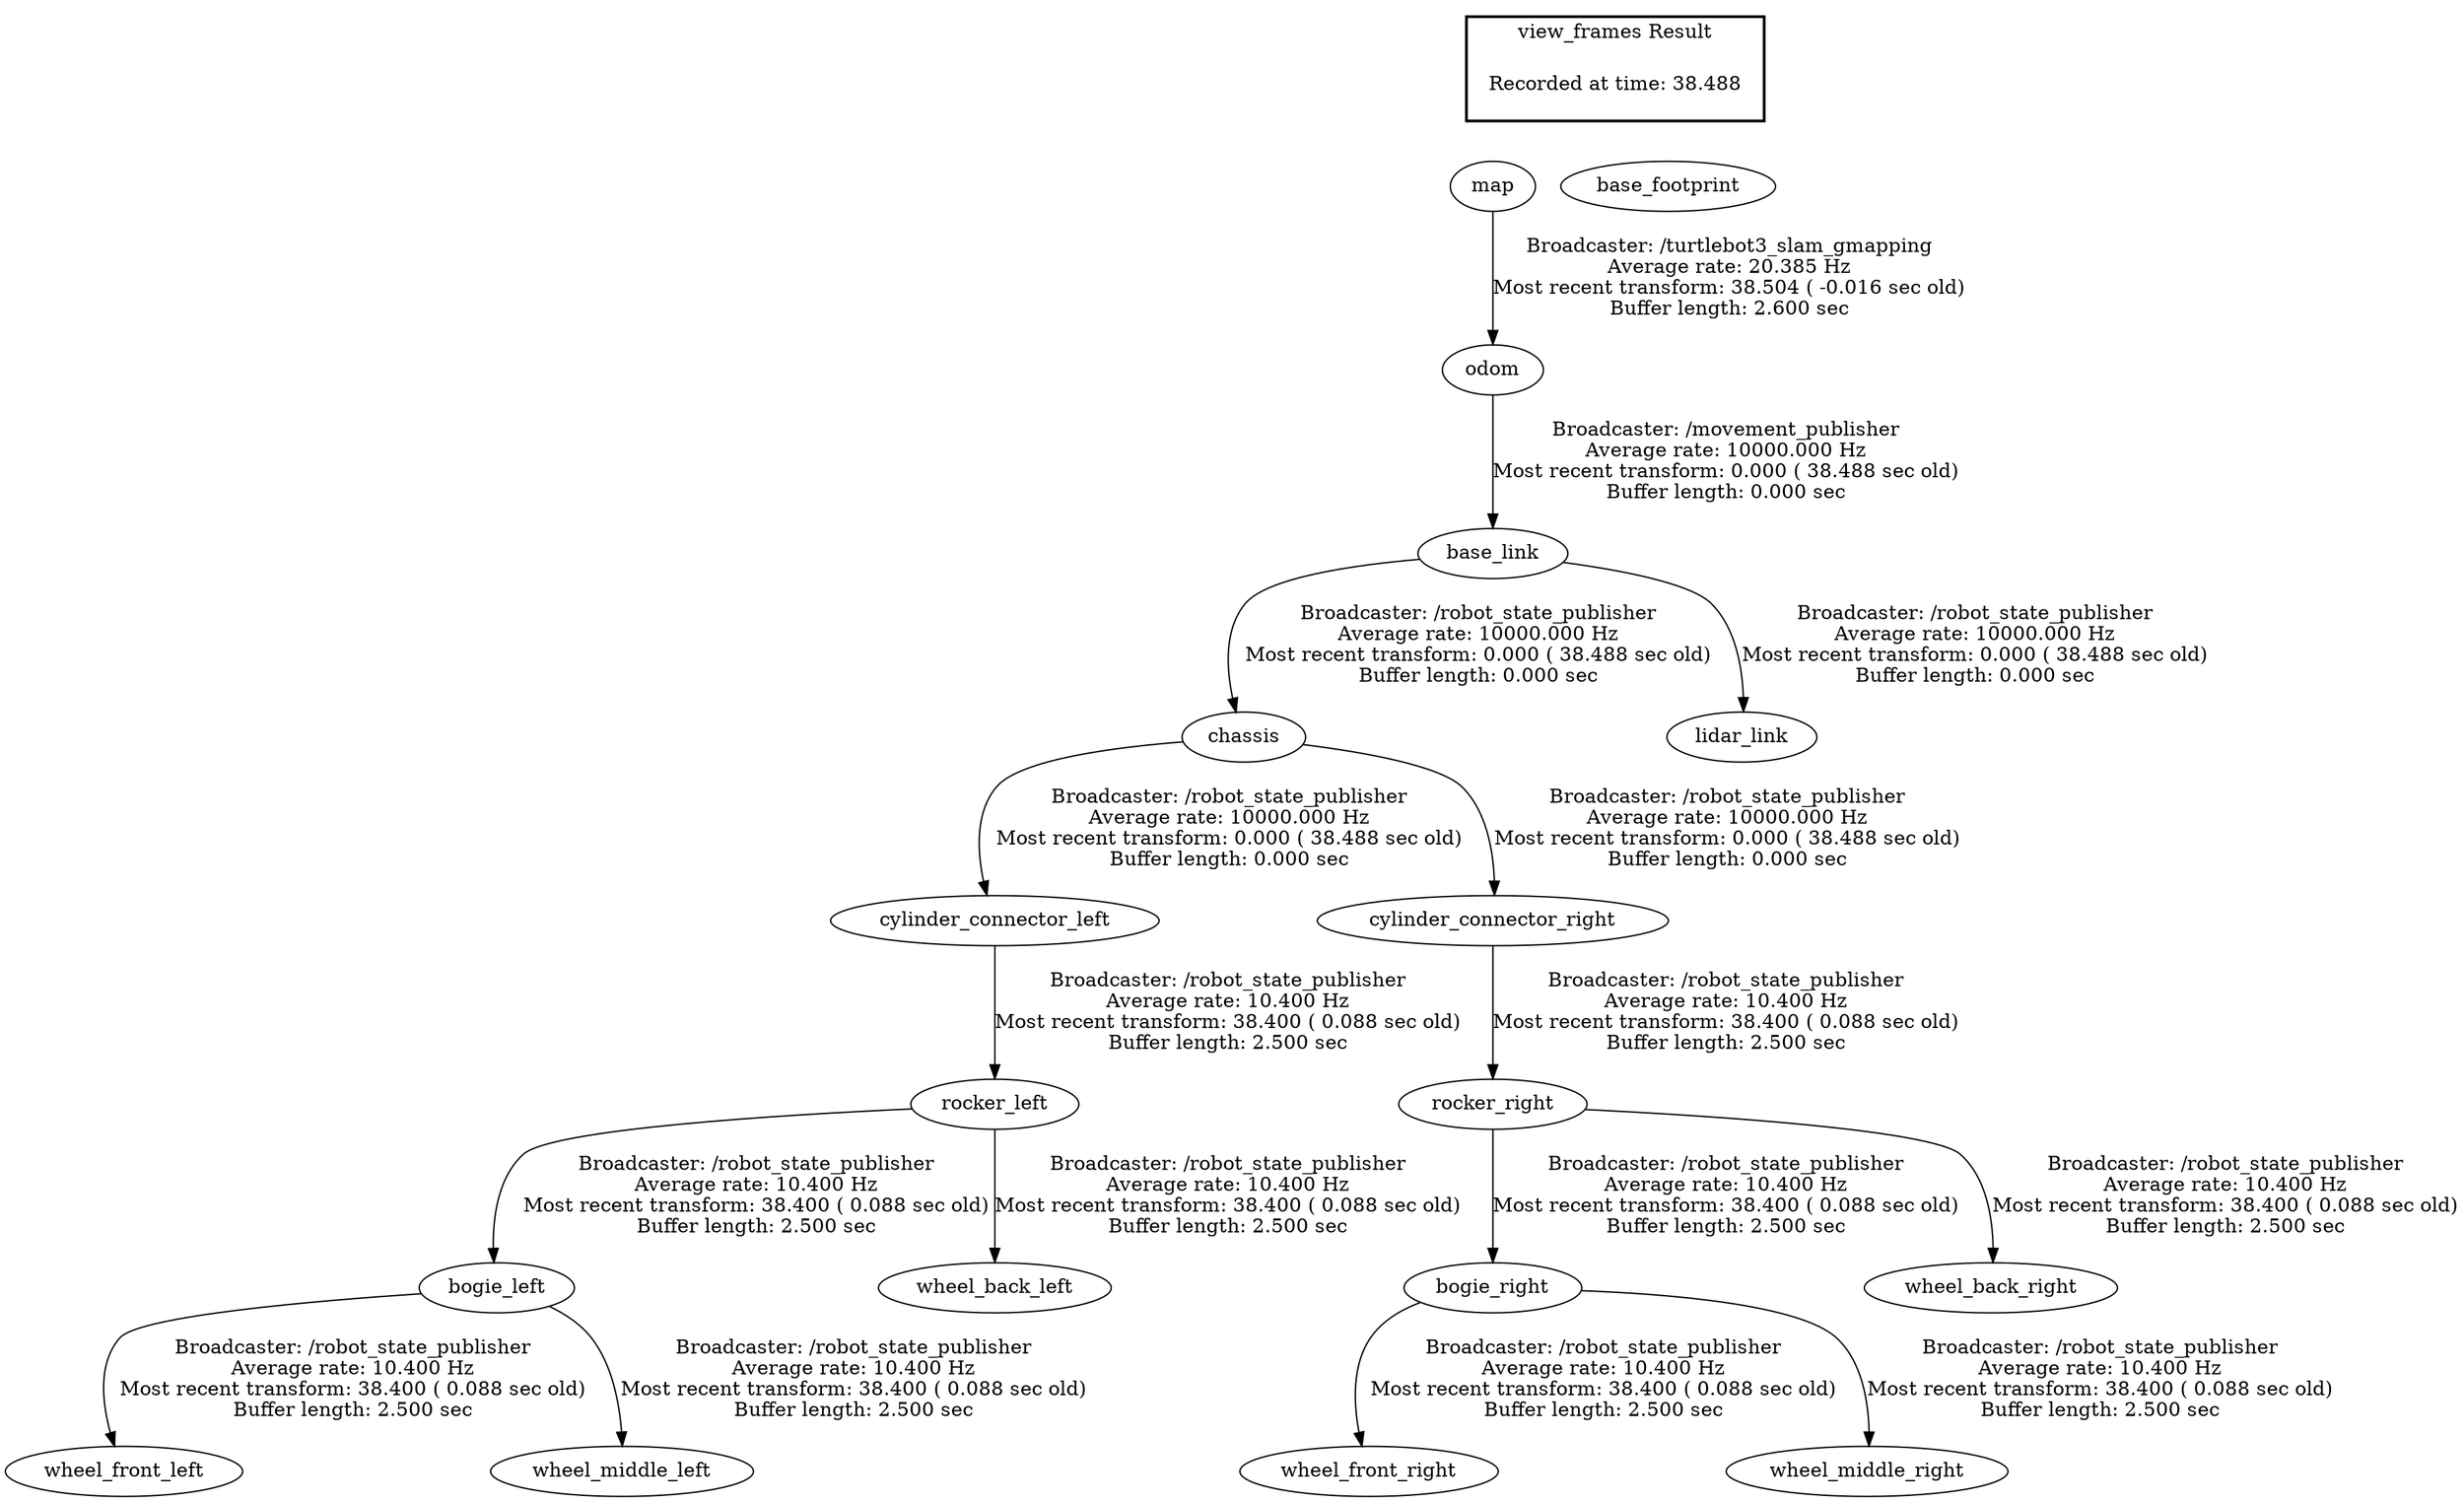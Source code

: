 digraph G {
"odom" -> "base_link"[label="Broadcaster: /movement_publisher\nAverage rate: 10000.000 Hz\nMost recent transform: 0.000 ( 38.488 sec old)\nBuffer length: 0.000 sec\n"];
"base_link" -> "chassis"[label="Broadcaster: /robot_state_publisher\nAverage rate: 10000.000 Hz\nMost recent transform: 0.000 ( 38.488 sec old)\nBuffer length: 0.000 sec\n"];
"chassis" -> "cylinder_connector_left"[label="Broadcaster: /robot_state_publisher\nAverage rate: 10000.000 Hz\nMost recent transform: 0.000 ( 38.488 sec old)\nBuffer length: 0.000 sec\n"];
"chassis" -> "cylinder_connector_right"[label="Broadcaster: /robot_state_publisher\nAverage rate: 10000.000 Hz\nMost recent transform: 0.000 ( 38.488 sec old)\nBuffer length: 0.000 sec\n"];
"base_link" -> "lidar_link"[label="Broadcaster: /robot_state_publisher\nAverage rate: 10000.000 Hz\nMost recent transform: 0.000 ( 38.488 sec old)\nBuffer length: 0.000 sec\n"];
"map" -> "odom"[label="Broadcaster: /turtlebot3_slam_gmapping\nAverage rate: 20.385 Hz\nMost recent transform: 38.504 ( -0.016 sec old)\nBuffer length: 2.600 sec\n"];
"cylinder_connector_left" -> "rocker_left"[label="Broadcaster: /robot_state_publisher\nAverage rate: 10.400 Hz\nMost recent transform: 38.400 ( 0.088 sec old)\nBuffer length: 2.500 sec\n"];
"cylinder_connector_right" -> "rocker_right"[label="Broadcaster: /robot_state_publisher\nAverage rate: 10.400 Hz\nMost recent transform: 38.400 ( 0.088 sec old)\nBuffer length: 2.500 sec\n"];
"rocker_left" -> "bogie_left"[label="Broadcaster: /robot_state_publisher\nAverage rate: 10.400 Hz\nMost recent transform: 38.400 ( 0.088 sec old)\nBuffer length: 2.500 sec\n"];
"rocker_right" -> "bogie_right"[label="Broadcaster: /robot_state_publisher\nAverage rate: 10.400 Hz\nMost recent transform: 38.400 ( 0.088 sec old)\nBuffer length: 2.500 sec\n"];
"rocker_left" -> "wheel_back_left"[label="Broadcaster: /robot_state_publisher\nAverage rate: 10.400 Hz\nMost recent transform: 38.400 ( 0.088 sec old)\nBuffer length: 2.500 sec\n"];
"rocker_right" -> "wheel_back_right"[label="Broadcaster: /robot_state_publisher\nAverage rate: 10.400 Hz\nMost recent transform: 38.400 ( 0.088 sec old)\nBuffer length: 2.500 sec\n"];
"bogie_left" -> "wheel_front_left"[label="Broadcaster: /robot_state_publisher\nAverage rate: 10.400 Hz\nMost recent transform: 38.400 ( 0.088 sec old)\nBuffer length: 2.500 sec\n"];
"bogie_right" -> "wheel_front_right"[label="Broadcaster: /robot_state_publisher\nAverage rate: 10.400 Hz\nMost recent transform: 38.400 ( 0.088 sec old)\nBuffer length: 2.500 sec\n"];
"bogie_left" -> "wheel_middle_left"[label="Broadcaster: /robot_state_publisher\nAverage rate: 10.400 Hz\nMost recent transform: 38.400 ( 0.088 sec old)\nBuffer length: 2.500 sec\n"];
"bogie_right" -> "wheel_middle_right"[label="Broadcaster: /robot_state_publisher\nAverage rate: 10.400 Hz\nMost recent transform: 38.400 ( 0.088 sec old)\nBuffer length: 2.500 sec\n"];
edge [style=invis];
 subgraph cluster_legend { style=bold; color=black; label ="view_frames Result";
"Recorded at time: 38.488"[ shape=plaintext ] ;
 }->"base_footprint";
edge [style=invis];
 subgraph cluster_legend { style=bold; color=black; label ="view_frames Result";
"Recorded at time: 38.488"[ shape=plaintext ] ;
 }->"map";
}